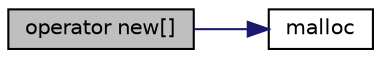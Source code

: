 digraph "operator new[]"
{
 // LATEX_PDF_SIZE
  edge [fontname="Helvetica",fontsize="10",labelfontname="Helvetica",labelfontsize="10"];
  node [fontname="Helvetica",fontsize="10",shape=record];
  rankdir="LR";
  Node1 [label="operator new[]",height=0.2,width=0.4,color="black", fillcolor="grey75", style="filled", fontcolor="black",tooltip=" "];
  Node1 -> Node2 [color="midnightblue",fontsize="10",style="solid",fontname="Helvetica"];
  Node2 [label="malloc",height=0.2,width=0.4,color="black", fillcolor="white", style="filled",URL="$da/d45/heap_8hpp.html#a1c8580582aae58105f16108d4ec89e9a",tooltip=" "];
}
